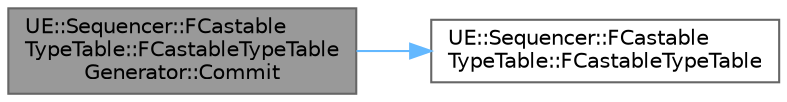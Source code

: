digraph "UE::Sequencer::FCastableTypeTable::FCastableTypeTableGenerator::Commit"
{
 // INTERACTIVE_SVG=YES
 // LATEX_PDF_SIZE
  bgcolor="transparent";
  edge [fontname=Helvetica,fontsize=10,labelfontname=Helvetica,labelfontsize=10];
  node [fontname=Helvetica,fontsize=10,shape=box,height=0.2,width=0.4];
  rankdir="LR";
  Node1 [id="Node000001",label="UE::Sequencer::FCastable\lTypeTable::FCastableTypeTable\lGenerator::Commit",height=0.2,width=0.4,color="gray40", fillcolor="grey60", style="filled", fontcolor="black",tooltip="Commit this generator to its final form."];
  Node1 -> Node2 [id="edge1_Node000001_Node000002",color="steelblue1",style="solid",tooltip=" "];
  Node2 [id="Node000002",label="UE::Sequencer::FCastable\lTypeTable::FCastableTypeTable",height=0.2,width=0.4,color="grey40", fillcolor="white", style="filled",URL="$d3/dc0/structUE_1_1Sequencer_1_1FCastableTypeTable.html#a77c03b3a16e81cb03d942bc2465ecdba",tooltip=" "];
}
